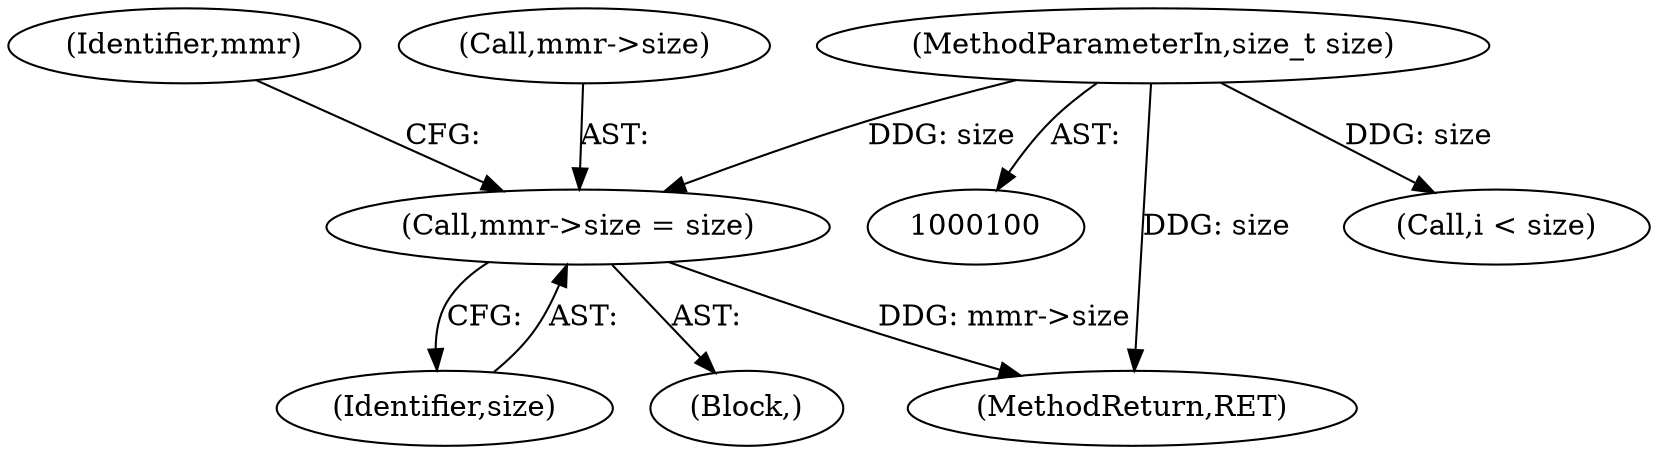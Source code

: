 digraph "0_ghostscript_e698d5c11d27212aa1098bc5b1673a3378563092_7@pointer" {
"1000117" [label="(Call,mmr->size = size)"];
"1000105" [label="(MethodParameterIn,size_t size)"];
"1000161" [label="(MethodReturn,RET)"];
"1000117" [label="(Call,mmr->size = size)"];
"1000105" [label="(MethodParameterIn,size_t size)"];
"1000121" [label="(Identifier,size)"];
"1000106" [label="(Block,)"];
"1000124" [label="(Identifier,mmr)"];
"1000118" [label="(Call,mmr->size)"];
"1000137" [label="(Call,i < size)"];
"1000117" -> "1000106"  [label="AST: "];
"1000117" -> "1000121"  [label="CFG: "];
"1000118" -> "1000117"  [label="AST: "];
"1000121" -> "1000117"  [label="AST: "];
"1000124" -> "1000117"  [label="CFG: "];
"1000117" -> "1000161"  [label="DDG: mmr->size"];
"1000105" -> "1000117"  [label="DDG: size"];
"1000105" -> "1000100"  [label="AST: "];
"1000105" -> "1000161"  [label="DDG: size"];
"1000105" -> "1000137"  [label="DDG: size"];
}
